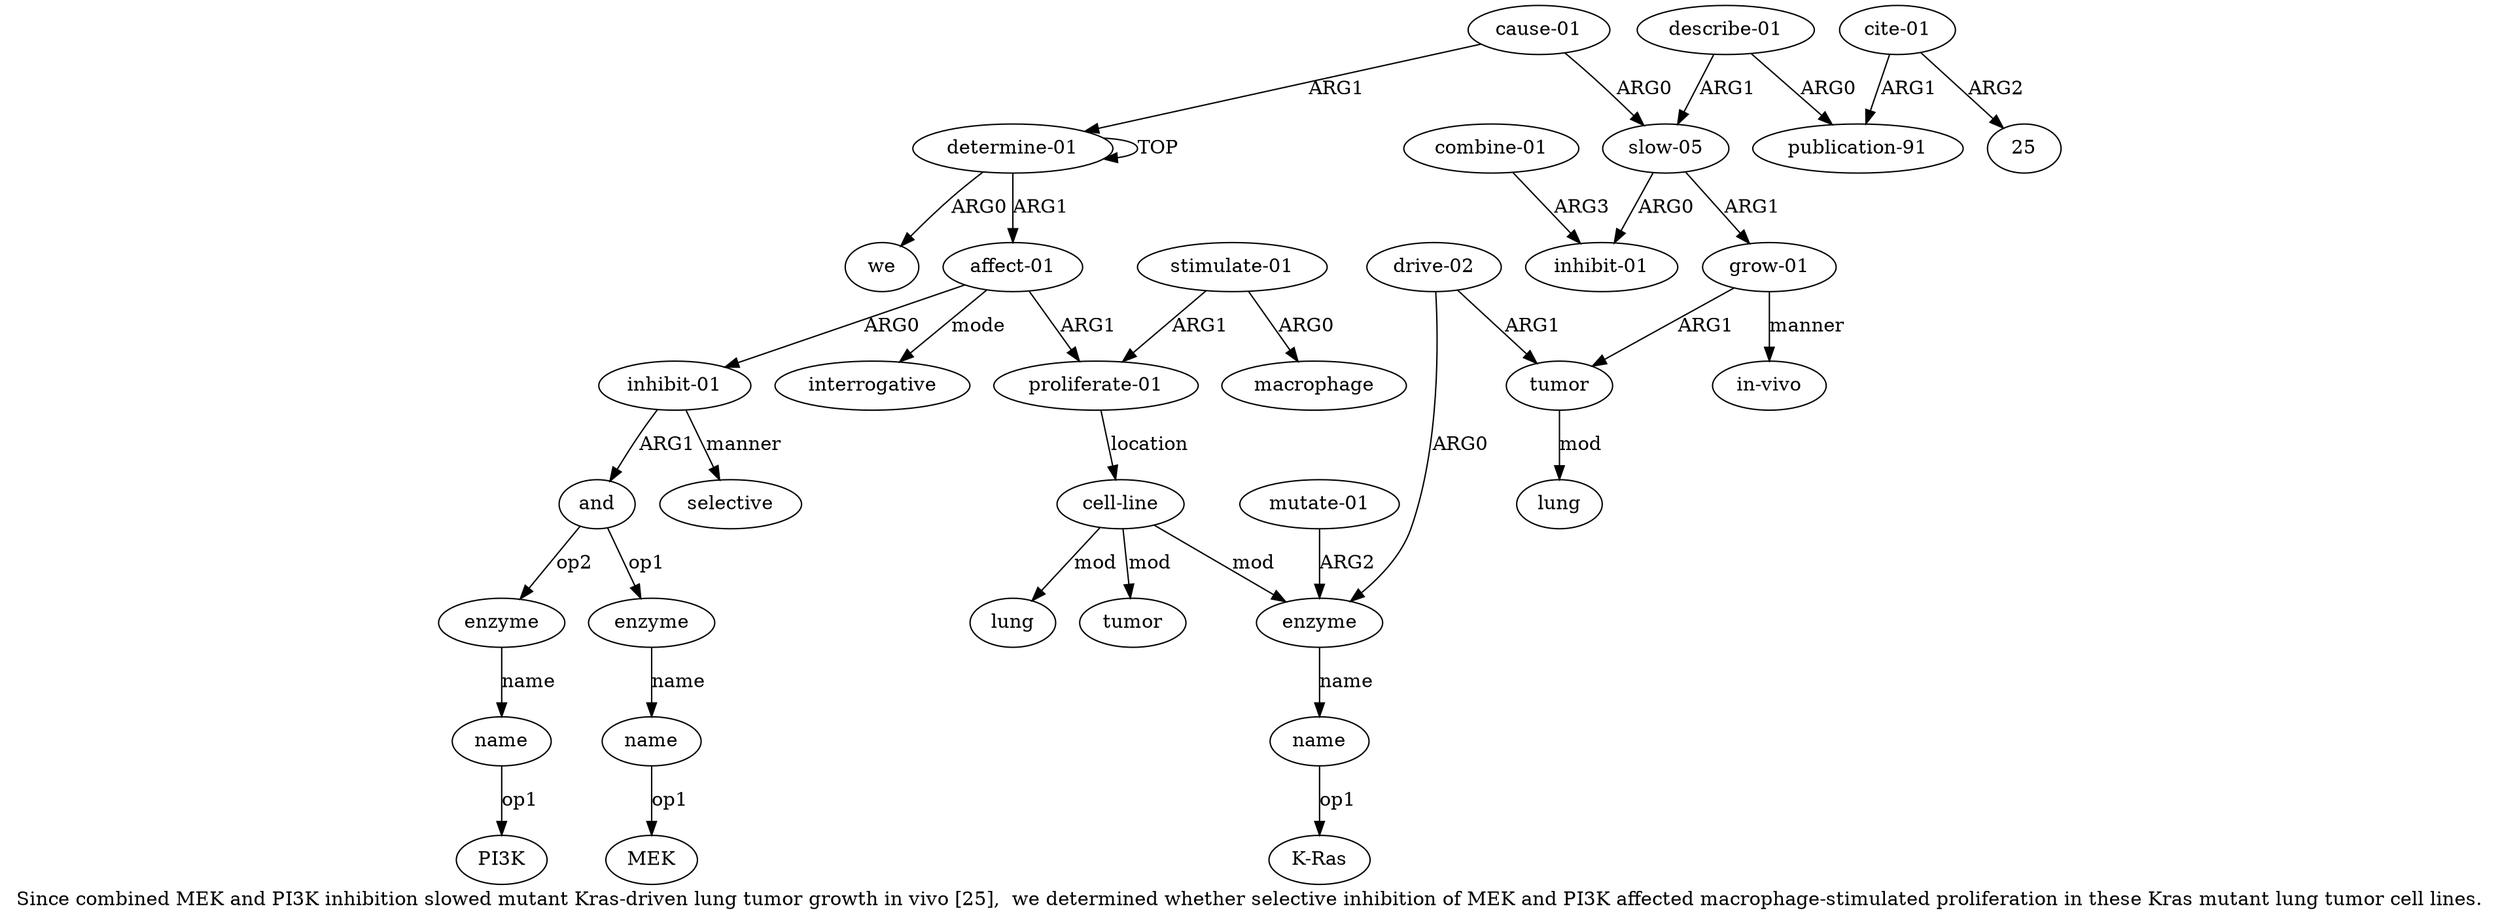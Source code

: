 digraph  {
	graph [label="Since combined MEK and PI3K inhibition slowed mutant Kras-driven lung tumor growth in vivo [25],  we determined whether selective \
inhibition of MEK and PI3K affected macrophage-stimulated proliferation in these Kras mutant lung tumor cell lines."];
	node [label="\N"];
	a20	 [color=black,
		gold_ind=20,
		gold_label="slow-05",
		label="slow-05",
		test_ind=20,
		test_label="slow-05"];
	a21	 [color=black,
		gold_ind=21,
		gold_label="inhibit-01",
		label="inhibit-01",
		test_ind=21,
		test_label="inhibit-01"];
	a20 -> a21 [key=0,
	color=black,
	gold_label=ARG0,
	label=ARG0,
	test_label=ARG0];
a23 [color=black,
	gold_ind=23,
	gold_label="grow-01",
	label="grow-01",
	test_ind=23,
	test_label="grow-01"];
a20 -> a23 [key=0,
color=black,
gold_label=ARG1,
label=ARG1,
test_label=ARG1];
a22 [color=black,
gold_ind=22,
gold_label="combine-01",
label="combine-01",
test_ind=22,
test_label="combine-01"];
a22 -> a21 [key=0,
color=black,
gold_label=ARG3,
label=ARG3,
test_label=ARG3];
a24 [color=black,
gold_ind=24,
gold_label=tumor,
label=tumor,
test_ind=24,
test_label=tumor];
a23 -> a24 [key=0,
color=black,
gold_label=ARG1,
label=ARG1,
test_label=ARG1];
a27 [color=black,
gold_ind=27,
gold_label="in-vivo",
label="in-vivo",
test_ind=27,
test_label="in-vivo"];
a23 -> a27 [key=0,
color=black,
gold_label=manner,
label=manner,
test_label=manner];
a25 [color=black,
gold_ind=25,
gold_label=lung,
label=lung,
test_ind=25,
test_label=lung];
a24 -> a25 [key=0,
color=black,
gold_label=mod,
label=mod,
test_label=mod];
a26 [color=black,
gold_ind=26,
gold_label="drive-02",
label="drive-02",
test_ind=26,
test_label="drive-02"];
a26 -> a24 [key=0,
color=black,
gold_label=ARG1,
label=ARG1,
test_label=ARG1];
a14 [color=black,
gold_ind=14,
gold_label=enzyme,
label=enzyme,
test_ind=14,
test_label=enzyme];
a26 -> a14 [key=0,
color=black,
gold_label=ARG0,
label=ARG0,
test_label=ARG0];
a28 [color=black,
gold_ind=28,
gold_label="describe-01",
label="describe-01",
test_ind=28,
test_label="describe-01"];
a28 -> a20 [key=0,
color=black,
gold_label=ARG1,
label=ARG1,
test_label=ARG1];
a29 [color=black,
gold_ind=29,
gold_label="publication-91",
label="publication-91",
test_ind=29,
test_label="publication-91"];
a28 -> a29 [key=0,
color=black,
gold_label=ARG0,
label=ARG0,
test_label=ARG0];
"a6 MEK" [color=black,
gold_ind=-1,
gold_label=MEK,
label=MEK,
test_ind=-1,
test_label=MEK];
a30 [color=black,
gold_ind=30,
gold_label="cite-01",
label="cite-01",
test_ind=30,
test_label="cite-01"];
a30 -> a29 [key=0,
color=black,
gold_label=ARG1,
label=ARG1,
test_label=ARG1];
"a30 25" [color=black,
gold_ind=-1,
gold_label=25,
label=25,
test_ind=-1,
test_label=25];
a30 -> "a30 25" [key=0,
color=black,
gold_label=ARG2,
label=ARG2,
test_label=ARG2];
"a2 interrogative" [color=black,
gold_ind=-1,
gold_label=interrogative,
label=interrogative,
test_ind=-1,
test_label=interrogative];
a15 [color=black,
gold_ind=15,
gold_label=name,
label=name,
test_ind=15,
test_label=name];
"a15 K-Ras" [color=black,
gold_ind=-1,
gold_label="K-Ras",
label="K-Ras",
test_ind=-1,
test_label="K-Ras"];
a15 -> "a15 K-Ras" [key=0,
color=black,
gold_label=op1,
label=op1,
test_label=op1];
a14 -> a15 [key=0,
color=black,
gold_label=name,
label=name,
test_label=name];
a17 [color=black,
gold_ind=17,
gold_label=tumor,
label=tumor,
test_ind=17,
test_label=tumor];
a16 [color=black,
gold_ind=16,
gold_label="mutate-01",
label="mutate-01",
test_ind=16,
test_label="mutate-01"];
a16 -> a14 [key=0,
color=black,
gold_label=ARG2,
label=ARG2,
test_label=ARG2];
a11 [color=black,
gold_ind=11,
gold_label="stimulate-01",
label="stimulate-01",
test_ind=11,
test_label="stimulate-01"];
a10 [color=black,
gold_ind=10,
gold_label="proliferate-01",
label="proliferate-01",
test_ind=10,
test_label="proliferate-01"];
a11 -> a10 [key=0,
color=black,
gold_label=ARG1,
label=ARG1,
test_label=ARG1];
a12 [color=black,
gold_ind=12,
gold_label=macrophage,
label=macrophage,
test_ind=12,
test_label=macrophage];
a11 -> a12 [key=0,
color=black,
gold_label=ARG0,
label=ARG0,
test_label=ARG0];
a13 [color=black,
gold_ind=13,
gold_label="cell-line",
label="cell-line",
test_ind=13,
test_label="cell-line"];
a10 -> a13 [key=0,
color=black,
gold_label=location,
label=location,
test_label=location];
a13 -> a14 [key=0,
color=black,
gold_label=mod,
label=mod,
test_label=mod];
a13 -> a17 [key=0,
color=black,
gold_label=mod,
label=mod,
test_label=mod];
a18 [color=black,
gold_ind=18,
gold_label=lung,
label=lung,
test_ind=18,
test_label=lung];
a13 -> a18 [key=0,
color=black,
gold_label=mod,
label=mod,
test_label=mod];
a19 [color=black,
gold_ind=19,
gold_label="cause-01",
label="cause-01",
test_ind=19,
test_label="cause-01"];
a19 -> a20 [key=0,
color=black,
gold_label=ARG0,
label=ARG0,
test_label=ARG0];
a0 [color=black,
gold_ind=0,
gold_label="determine-01",
label="determine-01",
test_ind=0,
test_label="determine-01"];
a19 -> a0 [key=0,
color=black,
gold_label=ARG1,
label=ARG1,
test_label=ARG1];
a1 [color=black,
gold_ind=1,
gold_label=we,
label=we,
test_ind=1,
test_label=we];
a0 -> a1 [key=0,
color=black,
gold_label=ARG0,
label=ARG0,
test_label=ARG0];
a0 -> a0 [key=0,
color=black,
gold_label=TOP,
label=TOP,
test_label=TOP];
a2 [color=black,
gold_ind=2,
gold_label="affect-01",
label="affect-01",
test_ind=2,
test_label="affect-01"];
a0 -> a2 [key=0,
color=black,
gold_label=ARG1,
label=ARG1,
test_label=ARG1];
a3 [color=black,
gold_ind=3,
gold_label="inhibit-01",
label="inhibit-01",
test_ind=3,
test_label="inhibit-01"];
a4 [color=black,
gold_ind=4,
gold_label=and,
label=and,
test_ind=4,
test_label=and];
a3 -> a4 [key=0,
color=black,
gold_label=ARG1,
label=ARG1,
test_label=ARG1];
a9 [color=black,
gold_ind=9,
gold_label=selective,
label=selective,
test_ind=9,
test_label=selective];
a3 -> a9 [key=0,
color=black,
gold_label=manner,
label=manner,
test_label=manner];
a2 -> "a2 interrogative" [key=0,
color=black,
gold_label=mode,
label=mode,
test_label=mode];
a2 -> a10 [key=0,
color=black,
gold_label=ARG1,
label=ARG1,
test_label=ARG1];
a2 -> a3 [key=0,
color=black,
gold_label=ARG0,
label=ARG0,
test_label=ARG0];
a5 [color=black,
gold_ind=5,
gold_label=enzyme,
label=enzyme,
test_ind=5,
test_label=enzyme];
a6 [color=black,
gold_ind=6,
gold_label=name,
label=name,
test_ind=6,
test_label=name];
a5 -> a6 [key=0,
color=black,
gold_label=name,
label=name,
test_label=name];
a4 -> a5 [key=0,
color=black,
gold_label=op1,
label=op1,
test_label=op1];
a7 [color=black,
gold_ind=7,
gold_label=enzyme,
label=enzyme,
test_ind=7,
test_label=enzyme];
a4 -> a7 [key=0,
color=black,
gold_label=op2,
label=op2,
test_label=op2];
a8 [color=black,
gold_ind=8,
gold_label=name,
label=name,
test_ind=8,
test_label=name];
a7 -> a8 [key=0,
color=black,
gold_label=name,
label=name,
test_label=name];
a6 -> "a6 MEK" [key=0,
color=black,
gold_label=op1,
label=op1,
test_label=op1];
"a8 PI3K" [color=black,
gold_ind=-1,
gold_label=PI3K,
label=PI3K,
test_ind=-1,
test_label=PI3K];
a8 -> "a8 PI3K" [key=0,
color=black,
gold_label=op1,
label=op1,
test_label=op1];
}

